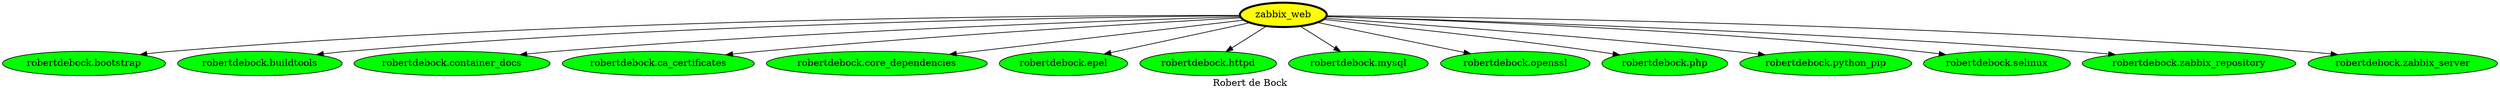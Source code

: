 digraph PhiloDilemma {
  label = "Robert de Bock" ;
  overlap=false
  {
    "zabbix_web" [fillcolor=yellow style=filled penwidth=3]
    "robertdebock.bootstrap" [fillcolor=green style=filled]
    "robertdebock.buildtools" [fillcolor=green style=filled]
    "robertdebock.container_docs" [fillcolor=green style=filled]
    "robertdebock.ca_certificates" [fillcolor=green style=filled]
    "robertdebock.core_dependencies" [fillcolor=green style=filled]
    "robertdebock.epel" [fillcolor=green style=filled]
    "robertdebock.httpd" [fillcolor=green style=filled]
    "robertdebock.mysql" [fillcolor=green style=filled]
    "robertdebock.openssl" [fillcolor=green style=filled]
    "robertdebock.php" [fillcolor=green style=filled]
    "robertdebock.python_pip" [fillcolor=green style=filled]
    "robertdebock.selinux" [fillcolor=green style=filled]
    "robertdebock.zabbix_repository" [fillcolor=green style=filled]
    "robertdebock.zabbix_server" [fillcolor=green style=filled]
  }
  "zabbix_web" -> "robertdebock.bootstrap"
  "zabbix_web" -> "robertdebock.buildtools"
  "zabbix_web" -> "robertdebock.container_docs"
  "zabbix_web" -> "robertdebock.ca_certificates"
  "zabbix_web" -> "robertdebock.core_dependencies"
  "zabbix_web" -> "robertdebock.epel"
  "zabbix_web" -> "robertdebock.httpd"
  "zabbix_web" -> "robertdebock.mysql"
  "zabbix_web" -> "robertdebock.openssl"
  "zabbix_web" -> "robertdebock.php"
  "zabbix_web" -> "robertdebock.python_pip"
  "zabbix_web" -> "robertdebock.selinux"
  "zabbix_web" -> "robertdebock.zabbix_repository"
  "zabbix_web" -> "robertdebock.zabbix_server"
}
